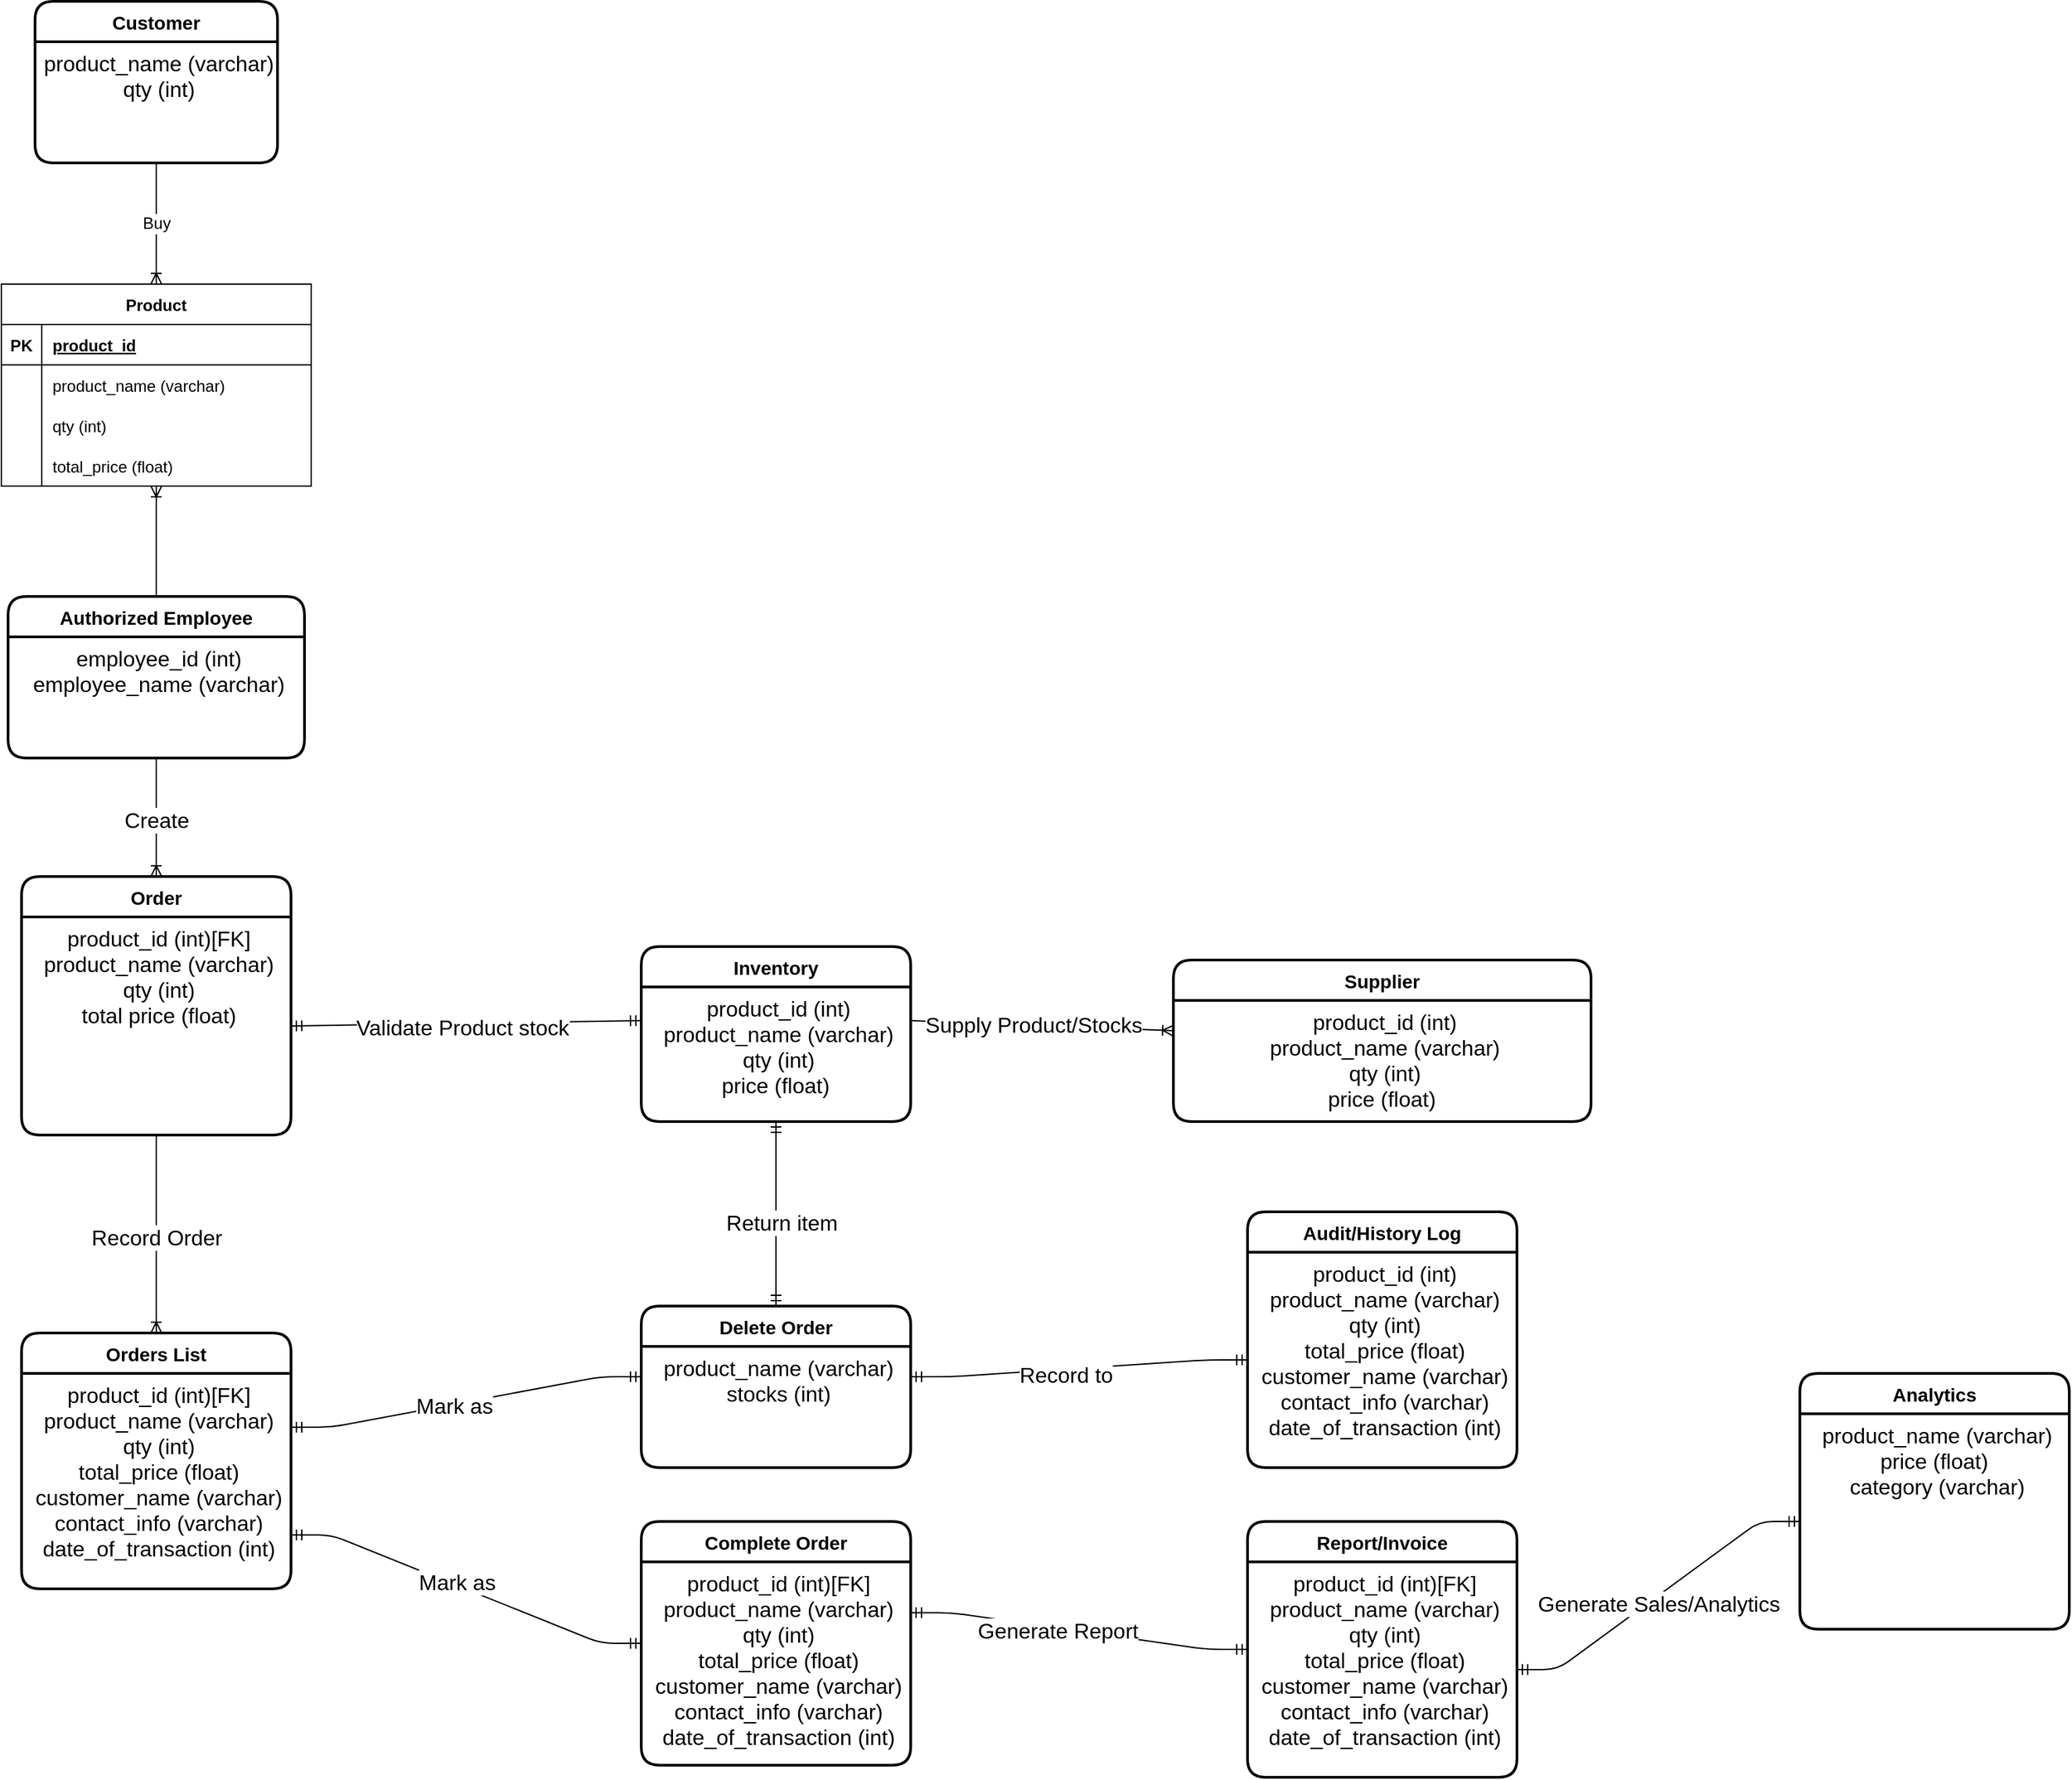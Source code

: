 <mxfile>
    <diagram id="3ZglXpLOzRizWeZasyzj" name="Page-1">
        <mxGraphModel dx="1173" dy="659" grid="1" gridSize="10" guides="1" tooltips="1" connect="1" arrows="1" fold="1" page="1" pageScale="1" pageWidth="2339" pageHeight="3300" background="none" math="0" shadow="0">
            <root>
                <mxCell id="0"/>
                <mxCell id="1" parent="0"/>
                <mxCell id="2" value="Customer" style="swimlane;childLayout=stackLayout;horizontal=1;startSize=30;horizontalStack=0;rounded=1;fontSize=14;fontStyle=1;strokeWidth=2;resizeParent=0;resizeLast=1;shadow=0;dashed=0;align=center;" parent="1" vertex="1">
                    <mxGeometry x="220" y="440" width="180" height="120" as="geometry"/>
                </mxCell>
                <mxCell id="3" value="product_name (varchar)&#10;qty (int)" style="align=center;strokeColor=none;fillColor=none;spacingLeft=4;fontSize=16;verticalAlign=top;resizable=0;rotatable=0;part=1;" parent="2" vertex="1">
                    <mxGeometry y="30" width="180" height="90" as="geometry"/>
                </mxCell>
                <mxCell id="5" value="Authorized Employee" style="swimlane;childLayout=stackLayout;horizontal=1;startSize=30;horizontalStack=0;rounded=1;fontSize=14;fontStyle=1;strokeWidth=2;resizeParent=0;resizeLast=1;shadow=0;dashed=0;align=center;" parent="1" vertex="1">
                    <mxGeometry x="200" y="882" width="220" height="120" as="geometry"/>
                </mxCell>
                <mxCell id="6" value="employee_id (int)&#10;employee_name (varchar)" style="align=center;strokeColor=none;fillColor=none;spacingLeft=4;fontSize=16;verticalAlign=top;resizable=0;rotatable=0;part=1;" parent="5" vertex="1">
                    <mxGeometry y="30" width="220" height="90" as="geometry"/>
                </mxCell>
                <mxCell id="7" value="Order" style="swimlane;childLayout=stackLayout;horizontal=1;startSize=30;horizontalStack=0;rounded=1;fontSize=14;fontStyle=1;strokeWidth=2;resizeParent=0;resizeLast=1;shadow=0;dashed=0;align=center;" parent="1" vertex="1">
                    <mxGeometry x="210" y="1090" width="200" height="192" as="geometry"/>
                </mxCell>
                <mxCell id="8" value="product_id (int)[FK]&#10;product_name (varchar)&#10;qty (int)&#10;total price (float)" style="align=center;strokeColor=none;fillColor=none;spacingLeft=4;fontSize=16;verticalAlign=top;resizable=0;rotatable=0;part=1;" parent="7" vertex="1">
                    <mxGeometry y="30" width="200" height="162" as="geometry"/>
                </mxCell>
                <mxCell id="12" value="Report/Invoice" style="swimlane;childLayout=stackLayout;horizontal=1;startSize=30;horizontalStack=0;rounded=1;fontSize=14;fontStyle=1;strokeWidth=2;resizeParent=0;resizeLast=1;shadow=0;dashed=0;align=center;" parent="1" vertex="1">
                    <mxGeometry x="1120" y="1569" width="200" height="190" as="geometry"/>
                </mxCell>
                <mxCell id="13" value="product_id (int)[FK]&#10;product_name (varchar)&#10;qty (int)&#10;total_price (float)&#10;customer_name (varchar)&#10;contact_info (varchar)&#10;date_of_transaction (int)" style="align=center;strokeColor=none;fillColor=none;spacingLeft=4;fontSize=16;verticalAlign=top;resizable=0;rotatable=0;part=1;" parent="12" vertex="1">
                    <mxGeometry y="30" width="200" height="160" as="geometry"/>
                </mxCell>
                <mxCell id="15" value="Complete Order" style="swimlane;childLayout=stackLayout;horizontal=1;startSize=30;horizontalStack=0;rounded=1;fontSize=14;fontStyle=1;strokeWidth=2;resizeParent=0;resizeLast=1;shadow=0;dashed=0;align=center;" parent="1" vertex="1">
                    <mxGeometry x="670" y="1569" width="200" height="181" as="geometry"/>
                </mxCell>
                <mxCell id="16" value="product_id (int)[FK]&#10;product_name (varchar)&#10;qty (int)&#10;total_price (float)&#10;customer_name (varchar)&#10;contact_info (varchar)&#10;date_of_transaction (int)" style="align=center;strokeColor=none;fillColor=none;spacingLeft=4;fontSize=16;verticalAlign=top;resizable=0;rotatable=0;part=1;" parent="15" vertex="1">
                    <mxGeometry y="30" width="200" height="151" as="geometry"/>
                </mxCell>
                <mxCell id="17" value="Orders List" style="swimlane;childLayout=stackLayout;horizontal=1;startSize=30;horizontalStack=0;rounded=1;fontSize=14;fontStyle=1;strokeWidth=2;resizeParent=0;resizeLast=1;shadow=0;dashed=0;align=center;" parent="1" vertex="1">
                    <mxGeometry x="210" y="1429" width="200" height="190" as="geometry"/>
                </mxCell>
                <mxCell id="18" value="product_id (int)[FK]&#10;product_name (varchar)&#10;qty (int)&#10;total_price (float)&#10;customer_name (varchar)&#10;contact_info (varchar)&#10;date_of_transaction (int)" style="align=center;strokeColor=none;fillColor=none;spacingLeft=4;fontSize=16;verticalAlign=top;resizable=0;rotatable=0;part=1;" parent="17" vertex="1">
                    <mxGeometry y="30" width="200" height="160" as="geometry"/>
                </mxCell>
                <mxCell id="25" value="Delete Order" style="swimlane;childLayout=stackLayout;horizontal=1;startSize=30;horizontalStack=0;rounded=1;fontSize=14;fontStyle=1;strokeWidth=2;resizeParent=0;resizeLast=1;shadow=0;dashed=0;align=center;" parent="1" vertex="1">
                    <mxGeometry x="670" y="1409" width="200" height="120" as="geometry"/>
                </mxCell>
                <mxCell id="26" value="product_name (varchar)&#10;stocks (int)" style="align=center;strokeColor=none;fillColor=none;spacingLeft=4;fontSize=16;verticalAlign=top;resizable=0;rotatable=0;part=1;" parent="25" vertex="1">
                    <mxGeometry y="30" width="200" height="90" as="geometry"/>
                </mxCell>
                <mxCell id="31" value="Audit/History Log" style="swimlane;childLayout=stackLayout;horizontal=1;startSize=30;horizontalStack=0;rounded=1;fontSize=14;fontStyle=1;strokeWidth=2;resizeParent=0;resizeLast=1;shadow=0;dashed=0;align=center;" parent="1" vertex="1">
                    <mxGeometry x="1120" y="1339" width="200" height="190" as="geometry"/>
                </mxCell>
                <mxCell id="32" value="product_id (int)&#10;product_name (varchar)&#10;qty (int)&#10;total_price (float)&#10;customer_name (varchar)&#10;contact_info (varchar)&#10;date_of_transaction (int)" style="align=center;strokeColor=none;fillColor=none;spacingLeft=4;fontSize=16;verticalAlign=top;resizable=0;rotatable=0;part=1;" parent="31" vertex="1">
                    <mxGeometry y="30" width="200" height="160" as="geometry"/>
                </mxCell>
                <mxCell id="37" value="Inventory" style="swimlane;childLayout=stackLayout;horizontal=1;startSize=30;horizontalStack=0;rounded=1;fontSize=14;fontStyle=1;strokeWidth=2;resizeParent=0;resizeLast=1;shadow=0;dashed=0;align=center;" parent="1" vertex="1">
                    <mxGeometry x="670" y="1142" width="200" height="130" as="geometry"/>
                </mxCell>
                <mxCell id="38" value="product_id (int)&#10;product_name (varchar)&#10;qty (int)&#10;price (float) " style="align=center;strokeColor=none;fillColor=none;spacingLeft=4;fontSize=16;verticalAlign=top;resizable=0;rotatable=0;part=1;" parent="37" vertex="1">
                    <mxGeometry y="30" width="200" height="100" as="geometry"/>
                </mxCell>
                <mxCell id="46" value="Supplier" style="swimlane;childLayout=stackLayout;horizontal=1;startSize=30;horizontalStack=0;rounded=1;fontSize=14;fontStyle=1;strokeWidth=2;resizeParent=0;resizeLast=1;shadow=0;dashed=0;align=center;" parent="1" vertex="1">
                    <mxGeometry x="1065" y="1152" width="310" height="120" as="geometry"/>
                </mxCell>
                <mxCell id="47" value="product_id (int)&#10;product_name (varchar)&#10;qty (int)&#10;price (float) " style="align=center;strokeColor=none;fillColor=none;spacingLeft=4;fontSize=16;verticalAlign=top;resizable=0;rotatable=0;part=1;" parent="46" vertex="1">
                    <mxGeometry y="30" width="310" height="90" as="geometry"/>
                </mxCell>
                <mxCell id="49" value="Analytics" style="swimlane;childLayout=stackLayout;horizontal=1;startSize=30;horizontalStack=0;rounded=1;fontSize=14;fontStyle=1;strokeWidth=2;resizeParent=0;resizeLast=1;shadow=0;dashed=0;align=center;" parent="1" vertex="1">
                    <mxGeometry x="1530" y="1459" width="200" height="190" as="geometry"/>
                </mxCell>
                <mxCell id="50" value="product_name (varchar)&#10;price (float) &#10;category (varchar)" style="align=center;strokeColor=none;fillColor=none;spacingLeft=4;fontSize=16;verticalAlign=top;resizable=0;rotatable=0;part=1;" parent="49" vertex="1">
                    <mxGeometry y="30" width="200" height="160" as="geometry"/>
                </mxCell>
                <mxCell id="54" value="" style="fontSize=12;html=1;endArrow=ERoneToMany;exitX=0.5;exitY=1;exitDx=0;exitDy=0;entryX=0.5;entryY=0;entryDx=0;entryDy=0;" parent="1" source="6" target="7" edge="1">
                    <mxGeometry width="100" height="100" relative="1" as="geometry">
                        <mxPoint x="610" y="652" as="sourcePoint"/>
                        <mxPoint x="710" y="552" as="targetPoint"/>
                    </mxGeometry>
                </mxCell>
                <mxCell id="62" value="Create" style="edgeLabel;html=1;align=center;verticalAlign=middle;resizable=0;points=[];fontSize=16;" parent="54" vertex="1" connectable="0">
                    <mxGeometry x="0.035" relative="1" as="geometry">
                        <mxPoint as="offset"/>
                    </mxGeometry>
                </mxCell>
                <mxCell id="63" value="" style="fontSize=12;html=1;endArrow=ERmandOne;startArrow=ERmandOne;exitX=1;exitY=0.5;exitDx=0;exitDy=0;entryX=0;entryY=0.25;entryDx=0;entryDy=0;" parent="1" source="8" target="38" edge="1">
                    <mxGeometry width="100" height="100" relative="1" as="geometry">
                        <mxPoint x="950" y="672" as="sourcePoint"/>
                        <mxPoint x="670" y="1208" as="targetPoint"/>
                    </mxGeometry>
                </mxCell>
                <mxCell id="64" value="Validate Product stock" style="edgeLabel;html=1;align=center;verticalAlign=middle;resizable=0;points=[];fontSize=16;" parent="63" vertex="1" connectable="0">
                    <mxGeometry x="-0.025" y="-3" relative="1" as="geometry">
                        <mxPoint as="offset"/>
                    </mxGeometry>
                </mxCell>
                <mxCell id="65" value="" style="fontSize=12;html=1;endArrow=ERoneToMany;exitX=0.5;exitY=1;exitDx=0;exitDy=0;entryX=0.5;entryY=0;entryDx=0;entryDy=0;spacingTop=0;" parent="1" source="8" target="17" edge="1">
                    <mxGeometry width="100" height="100" relative="1" as="geometry">
                        <mxPoint x="480" y="1322" as="sourcePoint"/>
                        <mxPoint x="480" y="1462" as="targetPoint"/>
                    </mxGeometry>
                </mxCell>
                <mxCell id="66" value="Record Order" style="edgeLabel;html=1;align=center;verticalAlign=middle;resizable=0;points=[];fontSize=16;" parent="65" vertex="1" connectable="0">
                    <mxGeometry x="0.035" relative="1" as="geometry">
                        <mxPoint as="offset"/>
                    </mxGeometry>
                </mxCell>
                <mxCell id="67" value="" style="fontSize=12;html=1;endArrow=ERoneToMany;entryX=0;entryY=0.25;entryDx=0;entryDy=0;exitX=1;exitY=0.25;exitDx=0;exitDy=0;" parent="1" source="38" target="47" edge="1">
                    <mxGeometry width="100" height="100" relative="1" as="geometry">
                        <mxPoint x="590" y="1442" as="sourcePoint"/>
                        <mxPoint x="690" y="1342" as="targetPoint"/>
                    </mxGeometry>
                </mxCell>
                <mxCell id="68" value="Supply Product/Stocks" style="edgeLabel;html=1;align=center;verticalAlign=middle;resizable=0;points=[];fontSize=16;" parent="67" vertex="1" connectable="0">
                    <mxGeometry x="-0.066" y="1" relative="1" as="geometry">
                        <mxPoint as="offset"/>
                    </mxGeometry>
                </mxCell>
                <mxCell id="69" value="" style="edgeStyle=entityRelationEdgeStyle;fontSize=12;html=1;endArrow=ERmandOne;startArrow=ERmandOne;entryX=0;entryY=0.5;entryDx=0;entryDy=0;exitX=1;exitY=0.75;exitDx=0;exitDy=0;" parent="1" source="18" target="15" edge="1">
                    <mxGeometry width="100" height="100" relative="1" as="geometry">
                        <mxPoint x="440" y="1499" as="sourcePoint"/>
                        <mxPoint x="540" y="1399" as="targetPoint"/>
                    </mxGeometry>
                </mxCell>
                <mxCell id="74" value="Mark as" style="edgeLabel;html=1;align=center;verticalAlign=middle;resizable=0;points=[];fontSize=16;" parent="69" vertex="1" connectable="0">
                    <mxGeometry x="-0.065" y="2" relative="1" as="geometry">
                        <mxPoint as="offset"/>
                    </mxGeometry>
                </mxCell>
                <mxCell id="71" value="" style="edgeStyle=entityRelationEdgeStyle;fontSize=12;html=1;endArrow=ERmandOne;startArrow=ERmandOne;entryX=0;entryY=0.5;entryDx=0;entryDy=0;exitX=1;exitY=0.25;exitDx=0;exitDy=0;" parent="1" source="16" target="12" edge="1">
                    <mxGeometry width="100" height="100" relative="1" as="geometry">
                        <mxPoint x="890" y="1459" as="sourcePoint"/>
                        <mxPoint x="1100" y="1379" as="targetPoint"/>
                    </mxGeometry>
                </mxCell>
                <mxCell id="77" value="Generate Report" style="edgeLabel;html=1;align=center;verticalAlign=middle;resizable=0;points=[];fontSize=16;" parent="71" vertex="1" connectable="0">
                    <mxGeometry x="-0.12" y="-2" relative="1" as="geometry">
                        <mxPoint x="-1" as="offset"/>
                    </mxGeometry>
                </mxCell>
                <mxCell id="72" value="" style="edgeStyle=entityRelationEdgeStyle;fontSize=12;html=1;endArrow=ERmandOne;startArrow=ERmandOne;entryX=0;entryY=0.5;entryDx=0;entryDy=0;exitX=1;exitY=0.25;exitDx=0;exitDy=0;" parent="1" source="26" target="32" edge="1">
                    <mxGeometry width="100" height="100" relative="1" as="geometry">
                        <mxPoint x="890" y="1616.5" as="sourcePoint"/>
                        <mxPoint x="1130" y="1589" as="targetPoint"/>
                    </mxGeometry>
                </mxCell>
                <mxCell id="76" value="Record to" style="edgeLabel;html=1;align=center;verticalAlign=middle;resizable=0;points=[];fontSize=16;" parent="72" vertex="1" connectable="0">
                    <mxGeometry x="-0.086" y="-4" relative="1" as="geometry">
                        <mxPoint as="offset"/>
                    </mxGeometry>
                </mxCell>
                <mxCell id="73" value="" style="edgeStyle=entityRelationEdgeStyle;fontSize=12;html=1;endArrow=ERmandOne;startArrow=ERmandOne;entryX=0;entryY=0.5;entryDx=0;entryDy=0;exitX=1;exitY=0.5;exitDx=0;exitDy=0;" parent="1" source="13" target="50" edge="1">
                    <mxGeometry width="100" height="100" relative="1" as="geometry">
                        <mxPoint x="1330" y="1442.75" as="sourcePoint"/>
                        <mxPoint x="1570" y="1415.25" as="targetPoint"/>
                    </mxGeometry>
                </mxCell>
                <mxCell id="78" value="Generate Sales/Analytics" style="edgeLabel;html=1;align=center;verticalAlign=middle;resizable=0;points=[];fontSize=16;" parent="73" vertex="1" connectable="0">
                    <mxGeometry x="-0.037" y="-4" relative="1" as="geometry">
                        <mxPoint x="1" as="offset"/>
                    </mxGeometry>
                </mxCell>
                <mxCell id="79" value="" style="edgeStyle=entityRelationEdgeStyle;fontSize=12;html=1;endArrow=ERmandOne;startArrow=ERmandOne;entryX=0;entryY=0.25;entryDx=0;entryDy=0;exitX=1;exitY=0.25;exitDx=0;exitDy=0;" parent="1" source="18" target="26" edge="1">
                    <mxGeometry width="100" height="100" relative="1" as="geometry">
                        <mxPoint x="420" y="1469" as="sourcePoint"/>
                        <mxPoint x="630" y="1489" as="targetPoint"/>
                    </mxGeometry>
                </mxCell>
                <mxCell id="80" value="Mark as" style="edgeLabel;html=1;align=center;verticalAlign=middle;resizable=0;points=[];fontSize=16;" parent="79" vertex="1" connectable="0">
                    <mxGeometry x="-0.071" y="-1" relative="1" as="geometry">
                        <mxPoint as="offset"/>
                    </mxGeometry>
                </mxCell>
                <mxCell id="81" value="" style="fontSize=12;html=1;endArrow=ERmandOne;startArrow=ERmandOne;entryX=0.5;entryY=1;entryDx=0;entryDy=0;exitX=0.5;exitY=0;exitDx=0;exitDy=0;" parent="1" source="25" target="38" edge="1">
                    <mxGeometry width="100" height="100" relative="1" as="geometry">
                        <mxPoint x="670" y="1424.5" as="sourcePoint"/>
                        <mxPoint x="920" y="1412" as="targetPoint"/>
                    </mxGeometry>
                </mxCell>
                <mxCell id="82" value="Return item" style="edgeLabel;html=1;align=center;verticalAlign=middle;resizable=0;points=[];fontSize=16;" parent="81" vertex="1" connectable="0">
                    <mxGeometry x="-0.086" y="-4" relative="1" as="geometry">
                        <mxPoint as="offset"/>
                    </mxGeometry>
                </mxCell>
                <mxCell id="87" value="Buy" style="fontSize=12;html=1;endArrow=ERoneToMany;exitX=0.5;exitY=1;exitDx=0;exitDy=0;entryX=0.5;entryY=0;entryDx=0;entryDy=0;" edge="1" parent="1" source="3" target="91">
                    <mxGeometry width="100" height="100" relative="1" as="geometry">
                        <mxPoint x="520" y="630" as="sourcePoint"/>
                        <mxPoint x="310" y="630" as="targetPoint"/>
                    </mxGeometry>
                </mxCell>
                <mxCell id="91" value="Product" style="shape=table;startSize=30;container=1;collapsible=1;childLayout=tableLayout;fixedRows=1;rowLines=0;fontStyle=1;align=center;resizeLast=1;" vertex="1" parent="1">
                    <mxGeometry x="195" y="650" width="230" height="150" as="geometry"/>
                </mxCell>
                <mxCell id="92" value="" style="shape=tableRow;horizontal=0;startSize=0;swimlaneHead=0;swimlaneBody=0;fillColor=none;collapsible=0;dropTarget=0;points=[[0,0.5],[1,0.5]];portConstraint=eastwest;top=0;left=0;right=0;bottom=1;" vertex="1" parent="91">
                    <mxGeometry y="30" width="230" height="30" as="geometry"/>
                </mxCell>
                <mxCell id="93" value="PK" style="shape=partialRectangle;connectable=0;fillColor=none;top=0;left=0;bottom=0;right=0;fontStyle=1;overflow=hidden;" vertex="1" parent="92">
                    <mxGeometry width="30" height="30" as="geometry">
                        <mxRectangle width="30" height="30" as="alternateBounds"/>
                    </mxGeometry>
                </mxCell>
                <mxCell id="94" value="product_id" style="shape=partialRectangle;connectable=0;fillColor=none;top=0;left=0;bottom=0;right=0;align=left;spacingLeft=6;fontStyle=5;overflow=hidden;" vertex="1" parent="92">
                    <mxGeometry x="30" width="200" height="30" as="geometry">
                        <mxRectangle width="200" height="30" as="alternateBounds"/>
                    </mxGeometry>
                </mxCell>
                <mxCell id="95" value="" style="shape=tableRow;horizontal=0;startSize=0;swimlaneHead=0;swimlaneBody=0;fillColor=none;collapsible=0;dropTarget=0;points=[[0,0.5],[1,0.5]];portConstraint=eastwest;top=0;left=0;right=0;bottom=0;" vertex="1" parent="91">
                    <mxGeometry y="60" width="230" height="30" as="geometry"/>
                </mxCell>
                <mxCell id="96" value="" style="shape=partialRectangle;connectable=0;fillColor=none;top=0;left=0;bottom=0;right=0;editable=1;overflow=hidden;" vertex="1" parent="95">
                    <mxGeometry width="30" height="30" as="geometry">
                        <mxRectangle width="30" height="30" as="alternateBounds"/>
                    </mxGeometry>
                </mxCell>
                <mxCell id="97" value="product_name (varchar)" style="shape=partialRectangle;connectable=0;fillColor=none;top=0;left=0;bottom=0;right=0;align=left;spacingLeft=6;overflow=hidden;" vertex="1" parent="95">
                    <mxGeometry x="30" width="200" height="30" as="geometry">
                        <mxRectangle width="200" height="30" as="alternateBounds"/>
                    </mxGeometry>
                </mxCell>
                <mxCell id="98" value="" style="shape=tableRow;horizontal=0;startSize=0;swimlaneHead=0;swimlaneBody=0;fillColor=none;collapsible=0;dropTarget=0;points=[[0,0.5],[1,0.5]];portConstraint=eastwest;top=0;left=0;right=0;bottom=0;" vertex="1" parent="91">
                    <mxGeometry y="90" width="230" height="30" as="geometry"/>
                </mxCell>
                <mxCell id="99" value="" style="shape=partialRectangle;connectable=0;fillColor=none;top=0;left=0;bottom=0;right=0;editable=1;overflow=hidden;" vertex="1" parent="98">
                    <mxGeometry width="30" height="30" as="geometry">
                        <mxRectangle width="30" height="30" as="alternateBounds"/>
                    </mxGeometry>
                </mxCell>
                <mxCell id="100" value="qty (int)" style="shape=partialRectangle;connectable=0;fillColor=none;top=0;left=0;bottom=0;right=0;align=left;spacingLeft=6;overflow=hidden;" vertex="1" parent="98">
                    <mxGeometry x="30" width="200" height="30" as="geometry">
                        <mxRectangle width="200" height="30" as="alternateBounds"/>
                    </mxGeometry>
                </mxCell>
                <mxCell id="101" value="" style="shape=tableRow;horizontal=0;startSize=0;swimlaneHead=0;swimlaneBody=0;fillColor=none;collapsible=0;dropTarget=0;points=[[0,0.5],[1,0.5]];portConstraint=eastwest;top=0;left=0;right=0;bottom=0;" vertex="1" parent="91">
                    <mxGeometry y="120" width="230" height="30" as="geometry"/>
                </mxCell>
                <mxCell id="102" value="" style="shape=partialRectangle;connectable=0;fillColor=none;top=0;left=0;bottom=0;right=0;editable=1;overflow=hidden;" vertex="1" parent="101">
                    <mxGeometry width="30" height="30" as="geometry">
                        <mxRectangle width="30" height="30" as="alternateBounds"/>
                    </mxGeometry>
                </mxCell>
                <mxCell id="103" value="total_price (float)" style="shape=partialRectangle;connectable=0;fillColor=none;top=0;left=0;bottom=0;right=0;align=left;spacingLeft=6;overflow=hidden;" vertex="1" parent="101">
                    <mxGeometry x="30" width="200" height="30" as="geometry">
                        <mxRectangle width="200" height="30" as="alternateBounds"/>
                    </mxGeometry>
                </mxCell>
                <mxCell id="105" value="" style="fontSize=12;html=1;endArrow=ERoneToMany;exitX=0.5;exitY=0;exitDx=0;exitDy=0;" edge="1" parent="1" source="5">
                    <mxGeometry width="100" height="100" relative="1" as="geometry">
                        <mxPoint x="630" y="820" as="sourcePoint"/>
                        <mxPoint x="310" y="800" as="targetPoint"/>
                    </mxGeometry>
                </mxCell>
            </root>
        </mxGraphModel>
    </diagram>
</mxfile>